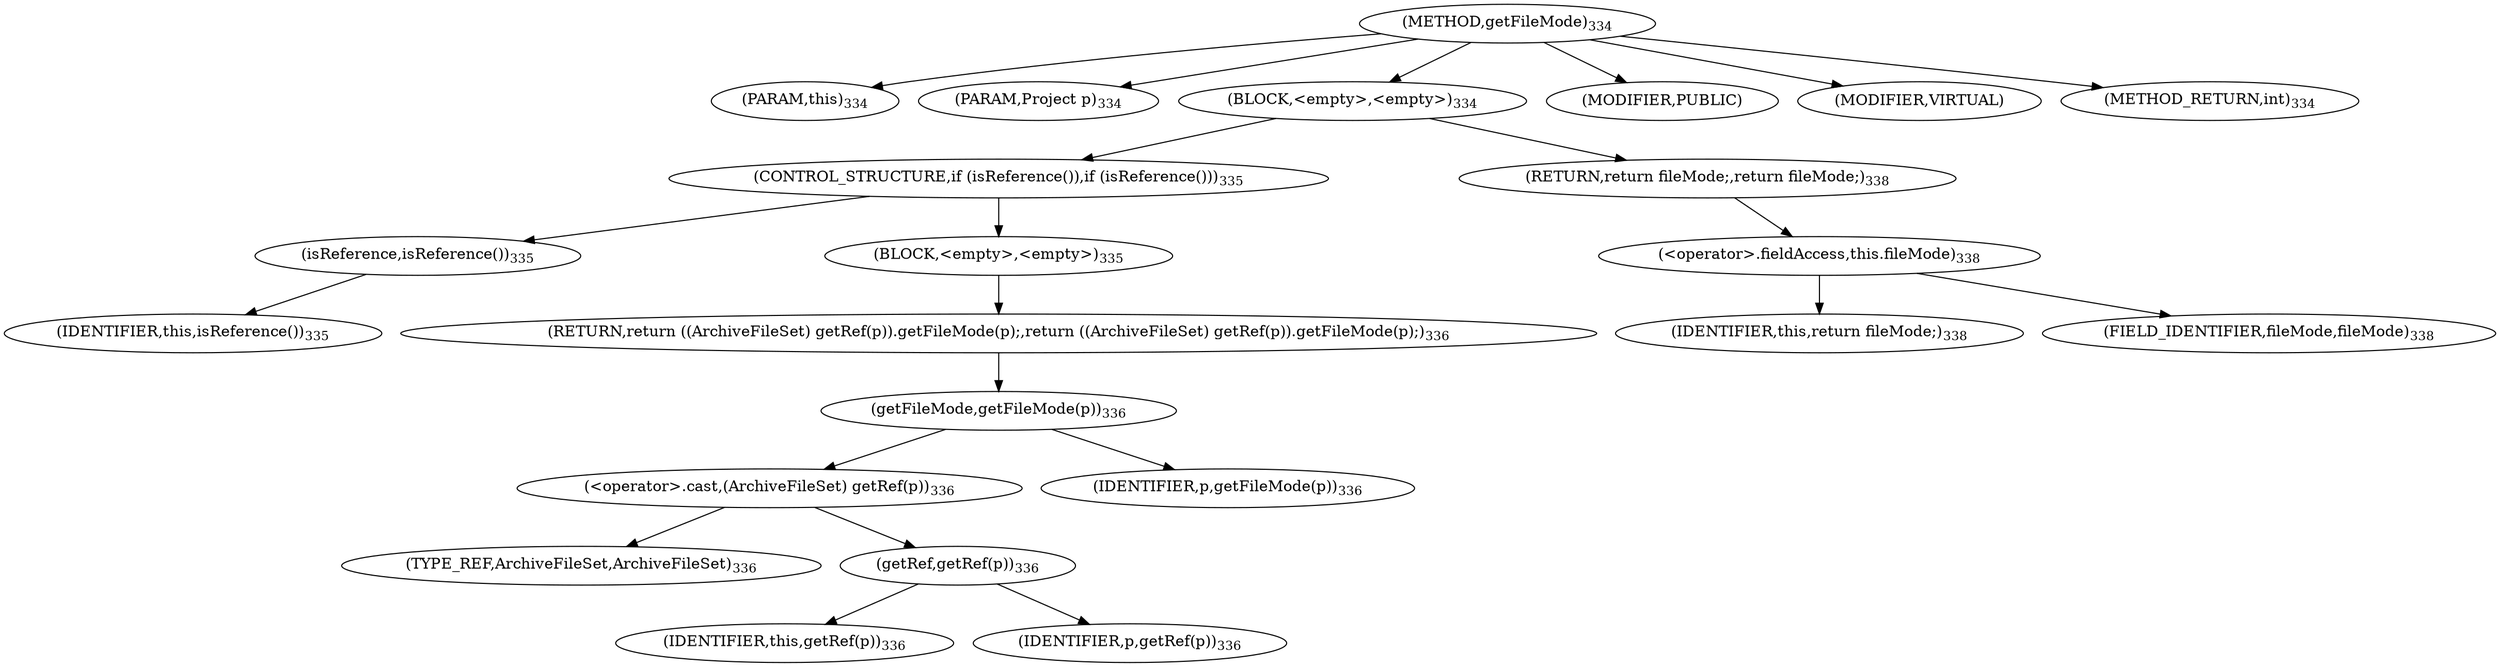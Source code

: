 digraph "getFileMode" {  
"801" [label = <(METHOD,getFileMode)<SUB>334</SUB>> ]
"58" [label = <(PARAM,this)<SUB>334</SUB>> ]
"802" [label = <(PARAM,Project p)<SUB>334</SUB>> ]
"803" [label = <(BLOCK,&lt;empty&gt;,&lt;empty&gt;)<SUB>334</SUB>> ]
"804" [label = <(CONTROL_STRUCTURE,if (isReference()),if (isReference()))<SUB>335</SUB>> ]
"805" [label = <(isReference,isReference())<SUB>335</SUB>> ]
"57" [label = <(IDENTIFIER,this,isReference())<SUB>335</SUB>> ]
"806" [label = <(BLOCK,&lt;empty&gt;,&lt;empty&gt;)<SUB>335</SUB>> ]
"807" [label = <(RETURN,return ((ArchiveFileSet) getRef(p)).getFileMode(p);,return ((ArchiveFileSet) getRef(p)).getFileMode(p);)<SUB>336</SUB>> ]
"808" [label = <(getFileMode,getFileMode(p))<SUB>336</SUB>> ]
"809" [label = <(&lt;operator&gt;.cast,(ArchiveFileSet) getRef(p))<SUB>336</SUB>> ]
"810" [label = <(TYPE_REF,ArchiveFileSet,ArchiveFileSet)<SUB>336</SUB>> ]
"811" [label = <(getRef,getRef(p))<SUB>336</SUB>> ]
"59" [label = <(IDENTIFIER,this,getRef(p))<SUB>336</SUB>> ]
"812" [label = <(IDENTIFIER,p,getRef(p))<SUB>336</SUB>> ]
"813" [label = <(IDENTIFIER,p,getFileMode(p))<SUB>336</SUB>> ]
"814" [label = <(RETURN,return fileMode;,return fileMode;)<SUB>338</SUB>> ]
"815" [label = <(&lt;operator&gt;.fieldAccess,this.fileMode)<SUB>338</SUB>> ]
"816" [label = <(IDENTIFIER,this,return fileMode;)<SUB>338</SUB>> ]
"817" [label = <(FIELD_IDENTIFIER,fileMode,fileMode)<SUB>338</SUB>> ]
"818" [label = <(MODIFIER,PUBLIC)> ]
"819" [label = <(MODIFIER,VIRTUAL)> ]
"820" [label = <(METHOD_RETURN,int)<SUB>334</SUB>> ]
  "801" -> "58" 
  "801" -> "802" 
  "801" -> "803" 
  "801" -> "818" 
  "801" -> "819" 
  "801" -> "820" 
  "803" -> "804" 
  "803" -> "814" 
  "804" -> "805" 
  "804" -> "806" 
  "805" -> "57" 
  "806" -> "807" 
  "807" -> "808" 
  "808" -> "809" 
  "808" -> "813" 
  "809" -> "810" 
  "809" -> "811" 
  "811" -> "59" 
  "811" -> "812" 
  "814" -> "815" 
  "815" -> "816" 
  "815" -> "817" 
}
